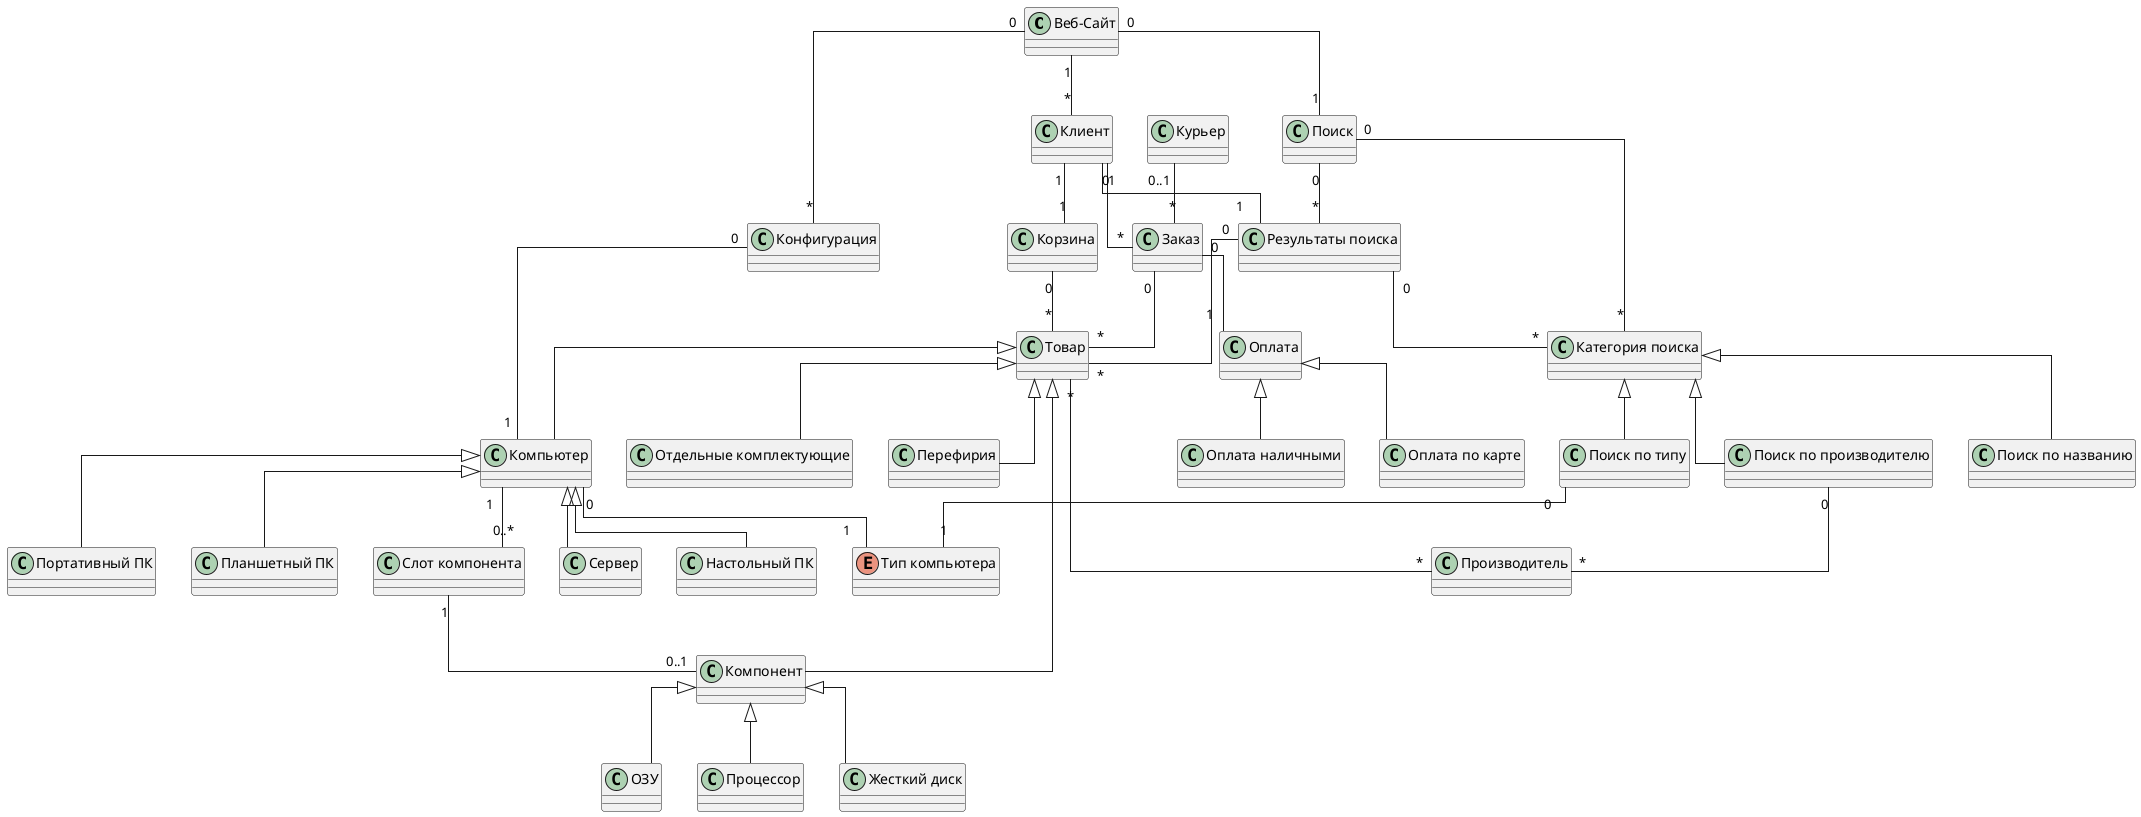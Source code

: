 @startuml

skinparam linetype ortho

class "Веб-Сайт" as web_site

class "Товар" as product

class "Отдельные комплектующие" as parts
class "Перефирия" as peripherals

' Компьютер - слот компонент
class "Компьютер" as computer

class "Слот компонента" as slot
class "Компонент" as component

' Компоненты 
class "ОЗУ" as component_memory
class "Процессор" as component_cpu
class "Жесткий диск" as component_hard

' Виды ПК
class "Cервер" as server
class "Настольный ПК" as stand_pc
class "Портативный ПК" as prot_pc
class "Планшетный ПК" as tab_pc

class "Клиент" as client
class "Корзина" as basket

class "Заказ" as order

class "Оплата" as price
class "Оплата наличными" as money_price
class "Оплата по карте" as card_price

class "Конфигурация" as config

class "Поиск" as search
class "Категория поиска" as search_category

class "Поиск по типу" as type_search
class "Поиск по производителю" as maker_search
class "Поиск по названию" as name_search

class "Результаты поиска" as search_results

class "Производитель" as maker

class "Курьер" as courier 

enum "Тип компьютера" as computer_kind

courier "0..1" -- "*" order

product "*" -- "*" maker
maker_search "0" -- "*" maker

type_search "0" -- "1" computer_kind

search_category <|-- type_search
search_category <|-- maker_search
search_category <|-- name_search

product <|-- component

web_site "0" -- "1" search

search "0" -- "*" search_category
search "0" -- "*" search_results
search_results "0" -- "*" search_category

search_results "0" -- "*" product

web_site "1" -- "*" client
web_site "0" -- "*" config

config "0" -- "1" computer

price <|-- money_price
price <|-- card_price

order "0" -- "1" price


product <|-- computer
product <|-- parts
product <|-- peripherals

computer "1" -- "0..*" slot

slot "1" -- "0..1" component

component <|-- component_memory
component <|-- component_hard
component <|-- component_cpu

computer "0" -- "1" computer_kind

computer <|-- server
computer <|-- stand_pc
computer <|-- prot_pc
computer <|-- tab_pc


client "1" -- "1" basket
basket "0" -- "*" product

client "1" -- "*" order
order "0" -- "*" product

client "0" -- "1" search_results

@enduml